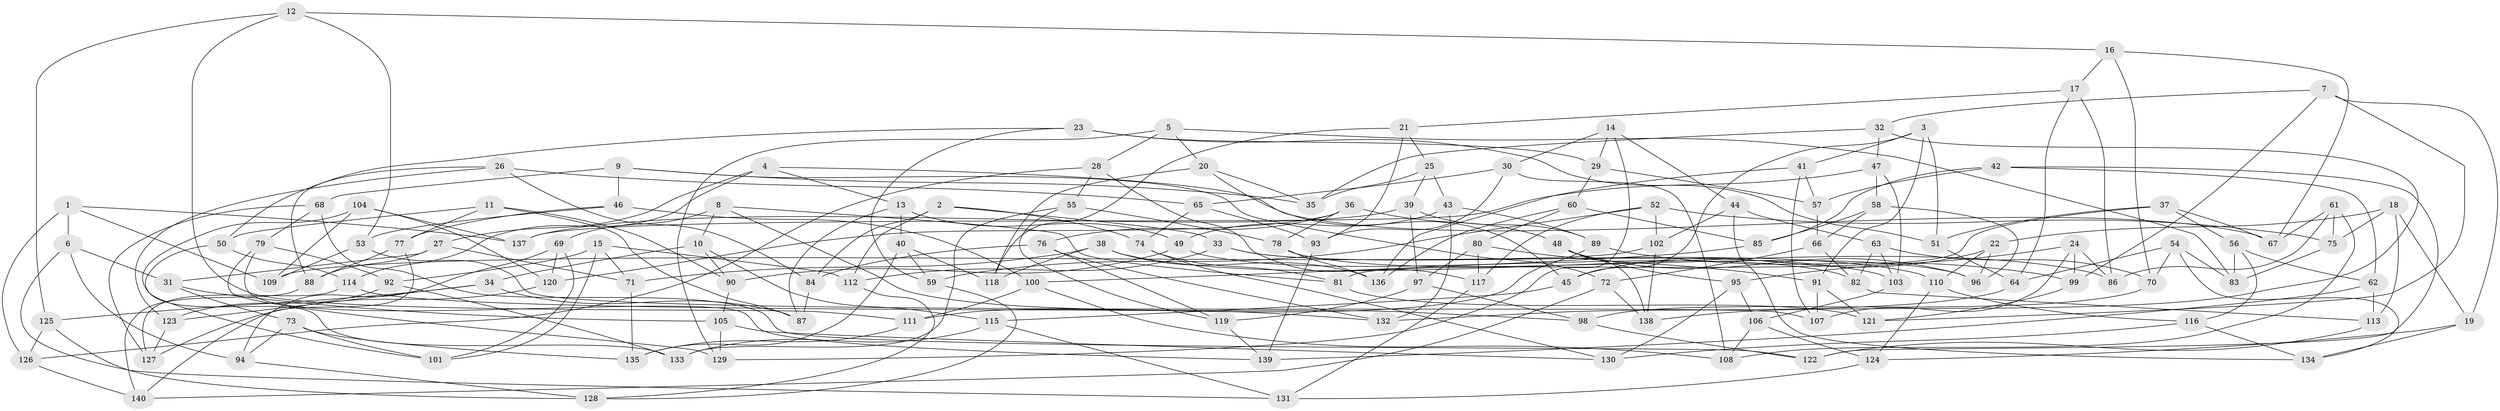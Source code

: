 // coarse degree distribution, {4: 0.42696629213483145, 5: 0.06741573033707865, 6: 0.5056179775280899}
// Generated by graph-tools (version 1.1) at 2025/24/03/03/25 07:24:27]
// undirected, 140 vertices, 280 edges
graph export_dot {
graph [start="1"]
  node [color=gray90,style=filled];
  1;
  2;
  3;
  4;
  5;
  6;
  7;
  8;
  9;
  10;
  11;
  12;
  13;
  14;
  15;
  16;
  17;
  18;
  19;
  20;
  21;
  22;
  23;
  24;
  25;
  26;
  27;
  28;
  29;
  30;
  31;
  32;
  33;
  34;
  35;
  36;
  37;
  38;
  39;
  40;
  41;
  42;
  43;
  44;
  45;
  46;
  47;
  48;
  49;
  50;
  51;
  52;
  53;
  54;
  55;
  56;
  57;
  58;
  59;
  60;
  61;
  62;
  63;
  64;
  65;
  66;
  67;
  68;
  69;
  70;
  71;
  72;
  73;
  74;
  75;
  76;
  77;
  78;
  79;
  80;
  81;
  82;
  83;
  84;
  85;
  86;
  87;
  88;
  89;
  90;
  91;
  92;
  93;
  94;
  95;
  96;
  97;
  98;
  99;
  100;
  101;
  102;
  103;
  104;
  105;
  106;
  107;
  108;
  109;
  110;
  111;
  112;
  113;
  114;
  115;
  116;
  117;
  118;
  119;
  120;
  121;
  122;
  123;
  124;
  125;
  126;
  127;
  128;
  129;
  130;
  131;
  132;
  133;
  134;
  135;
  136;
  137;
  138;
  139;
  140;
  1 -- 6;
  1 -- 109;
  1 -- 126;
  1 -- 137;
  2 -- 112;
  2 -- 74;
  2 -- 84;
  2 -- 33;
  3 -- 41;
  3 -- 45;
  3 -- 51;
  3 -- 91;
  4 -- 67;
  4 -- 114;
  4 -- 27;
  4 -- 13;
  5 -- 83;
  5 -- 129;
  5 -- 28;
  5 -- 20;
  6 -- 131;
  6 -- 31;
  6 -- 94;
  7 -- 121;
  7 -- 32;
  7 -- 19;
  7 -- 99;
  8 -- 10;
  8 -- 69;
  8 -- 81;
  8 -- 98;
  9 -- 68;
  9 -- 35;
  9 -- 72;
  9 -- 46;
  10 -- 34;
  10 -- 115;
  10 -- 90;
  11 -- 77;
  11 -- 87;
  11 -- 90;
  11 -- 50;
  12 -- 16;
  12 -- 111;
  12 -- 53;
  12 -- 125;
  13 -- 40;
  13 -- 49;
  13 -- 87;
  14 -- 29;
  14 -- 129;
  14 -- 44;
  14 -- 30;
  15 -- 92;
  15 -- 101;
  15 -- 112;
  15 -- 71;
  16 -- 67;
  16 -- 17;
  16 -- 70;
  17 -- 21;
  17 -- 86;
  17 -- 64;
  18 -- 75;
  18 -- 113;
  18 -- 22;
  18 -- 19;
  19 -- 124;
  19 -- 134;
  20 -- 45;
  20 -- 35;
  20 -- 118;
  21 -- 25;
  21 -- 93;
  21 -- 118;
  22 -- 110;
  22 -- 96;
  22 -- 45;
  23 -- 59;
  23 -- 51;
  23 -- 29;
  23 -- 50;
  24 -- 86;
  24 -- 99;
  24 -- 107;
  24 -- 95;
  25 -- 35;
  25 -- 43;
  25 -- 39;
  26 -- 84;
  26 -- 65;
  26 -- 123;
  26 -- 88;
  27 -- 88;
  27 -- 71;
  27 -- 31;
  28 -- 126;
  28 -- 117;
  28 -- 55;
  29 -- 60;
  29 -- 57;
  30 -- 65;
  30 -- 108;
  30 -- 93;
  31 -- 105;
  31 -- 73;
  32 -- 35;
  32 -- 47;
  32 -- 138;
  33 -- 112;
  33 -- 103;
  33 -- 110;
  34 -- 123;
  34 -- 125;
  34 -- 87;
  36 -- 76;
  36 -- 78;
  36 -- 48;
  36 -- 120;
  37 -- 67;
  37 -- 81;
  37 -- 56;
  37 -- 51;
  38 -- 86;
  38 -- 136;
  38 -- 71;
  38 -- 118;
  39 -- 89;
  39 -- 137;
  39 -- 97;
  40 -- 59;
  40 -- 135;
  40 -- 118;
  41 -- 107;
  41 -- 57;
  41 -- 136;
  42 -- 85;
  42 -- 62;
  42 -- 57;
  42 -- 122;
  43 -- 89;
  43 -- 49;
  43 -- 132;
  44 -- 134;
  44 -- 63;
  44 -- 102;
  45 -- 115;
  46 -- 77;
  46 -- 53;
  46 -- 100;
  47 -- 58;
  47 -- 103;
  47 -- 137;
  48 -- 138;
  48 -- 96;
  48 -- 95;
  49 -- 82;
  49 -- 90;
  50 -- 101;
  50 -- 114;
  51 -- 64;
  52 -- 75;
  52 -- 59;
  52 -- 117;
  52 -- 102;
  53 -- 109;
  53 -- 107;
  54 -- 64;
  54 -- 134;
  54 -- 70;
  54 -- 83;
  55 -- 119;
  55 -- 78;
  55 -- 133;
  56 -- 116;
  56 -- 83;
  56 -- 62;
  57 -- 66;
  58 -- 66;
  58 -- 85;
  58 -- 96;
  59 -- 128;
  60 -- 85;
  60 -- 136;
  60 -- 80;
  61 -- 86;
  61 -- 67;
  61 -- 75;
  61 -- 108;
  62 -- 139;
  62 -- 113;
  63 -- 103;
  63 -- 82;
  63 -- 70;
  64 -- 132;
  65 -- 74;
  65 -- 93;
  66 -- 82;
  66 -- 72;
  68 -- 122;
  68 -- 79;
  68 -- 127;
  69 -- 101;
  69 -- 120;
  69 -- 94;
  70 -- 98;
  71 -- 135;
  72 -- 138;
  72 -- 140;
  73 -- 94;
  73 -- 135;
  73 -- 101;
  74 -- 130;
  74 -- 81;
  75 -- 83;
  76 -- 84;
  76 -- 132;
  76 -- 119;
  77 -- 140;
  77 -- 88;
  78 -- 96;
  78 -- 136;
  79 -- 92;
  79 -- 129;
  79 -- 139;
  80 -- 97;
  80 -- 91;
  80 -- 117;
  81 -- 121;
  82 -- 113;
  84 -- 87;
  85 -- 100;
  88 -- 140;
  89 -- 99;
  89 -- 111;
  90 -- 105;
  91 -- 121;
  91 -- 107;
  92 -- 123;
  92 -- 133;
  93 -- 139;
  94 -- 128;
  95 -- 130;
  95 -- 106;
  97 -- 98;
  97 -- 119;
  98 -- 122;
  99 -- 121;
  100 -- 108;
  100 -- 111;
  102 -- 138;
  102 -- 109;
  103 -- 106;
  104 -- 133;
  104 -- 120;
  104 -- 109;
  104 -- 137;
  105 -- 130;
  105 -- 129;
  106 -- 124;
  106 -- 108;
  110 -- 116;
  110 -- 124;
  111 -- 135;
  112 -- 128;
  113 -- 122;
  114 -- 132;
  114 -- 127;
  115 -- 133;
  115 -- 131;
  116 -- 130;
  116 -- 134;
  117 -- 131;
  119 -- 139;
  120 -- 127;
  123 -- 127;
  124 -- 131;
  125 -- 126;
  125 -- 128;
  126 -- 140;
}
